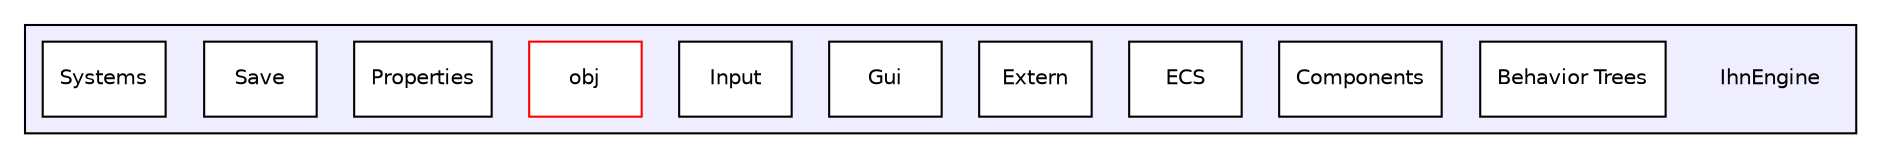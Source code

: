 digraph "C:/Programming/Games/IhnEngine/MaceSwinger/lib/IhnEngine/IhnEngine" {
  compound=true
  node [ fontsize="10", fontname="Helvetica"];
  edge [ labelfontsize="10", labelfontname="Helvetica"];
  subgraph clusterdir_1d2e75f246cceb230aa7f7be7c49a8eb {
    graph [ bgcolor="#eeeeff", pencolor="black", label="" URL="dir_1d2e75f246cceb230aa7f7be7c49a8eb.html"];
    dir_1d2e75f246cceb230aa7f7be7c49a8eb [shape=plaintext label="IhnEngine"];
    dir_76a5166cbe663f911d303a195e79b0c2 [shape=box label="Behavior Trees" color="black" fillcolor="white" style="filled" URL="dir_76a5166cbe663f911d303a195e79b0c2.html"];
    dir_6701290ad9ae7fb70e6db070dc6954df [shape=box label="Components" color="black" fillcolor="white" style="filled" URL="dir_6701290ad9ae7fb70e6db070dc6954df.html"];
    dir_a6765468d3d6719fa9959ec63b6490d3 [shape=box label="ECS" color="black" fillcolor="white" style="filled" URL="dir_a6765468d3d6719fa9959ec63b6490d3.html"];
    dir_e1361f1331480c536a23545e49486d43 [shape=box label="Extern" color="black" fillcolor="white" style="filled" URL="dir_e1361f1331480c536a23545e49486d43.html"];
    dir_cc2f162368c04b8adedf0ffe35876b45 [shape=box label="Gui" color="black" fillcolor="white" style="filled" URL="dir_cc2f162368c04b8adedf0ffe35876b45.html"];
    dir_b2c46e3606b3b94990b44b4e27918b62 [shape=box label="Input" color="black" fillcolor="white" style="filled" URL="dir_b2c46e3606b3b94990b44b4e27918b62.html"];
    dir_f313919ed509e223f8c3060e905f6468 [shape=box label="obj" color="red" fillcolor="white" style="filled" URL="dir_f313919ed509e223f8c3060e905f6468.html"];
    dir_1eb47394a46887bedeb7f0482b301a98 [shape=box label="Properties" color="black" fillcolor="white" style="filled" URL="dir_1eb47394a46887bedeb7f0482b301a98.html"];
    dir_83c09712ed65f9851dfb3b869af8d18c [shape=box label="Save" color="black" fillcolor="white" style="filled" URL="dir_83c09712ed65f9851dfb3b869af8d18c.html"];
    dir_b4035ab5736342fbba6a85411f451711 [shape=box label="Systems" color="black" fillcolor="white" style="filled" URL="dir_b4035ab5736342fbba6a85411f451711.html"];
  }
}
